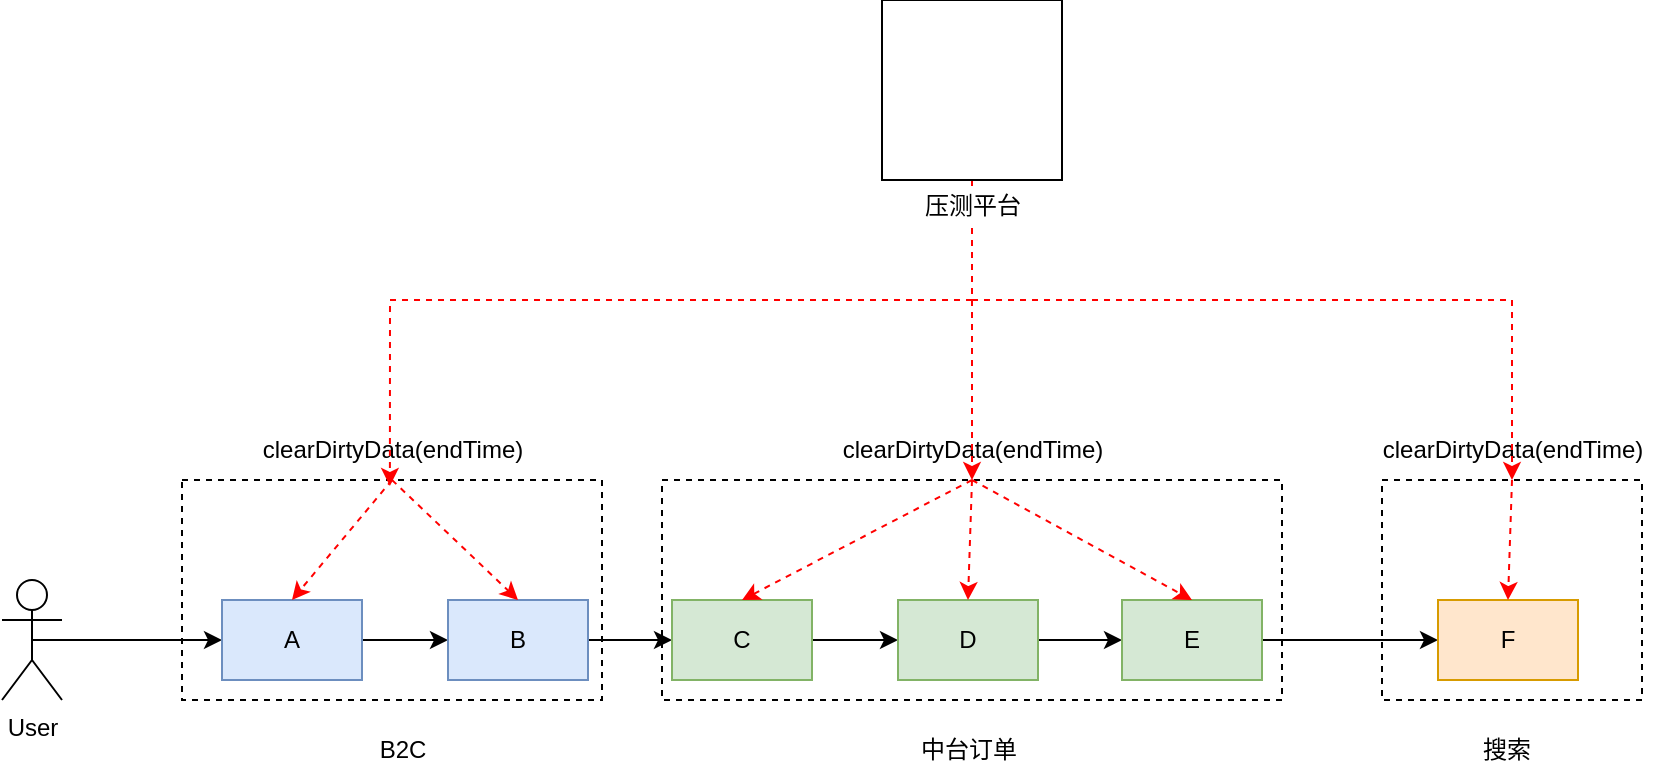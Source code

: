 <mxfile version="20.5.3" type="github">
  <diagram id="onqq4Maiqvh-qUwKiTgA" name="Page-1">
    <mxGraphModel dx="1014" dy="712" grid="0" gridSize="10" guides="0" tooltips="1" connect="1" arrows="1" fold="1" page="0" pageScale="1" pageWidth="827" pageHeight="1169" math="0" shadow="0">
      <root>
        <mxCell id="0" />
        <mxCell id="1" parent="0" />
        <mxCell id="DJqyfjHrV4xUOtq158uN-16" value="" style="rounded=0;whiteSpace=wrap;html=1;fillColor=none;dashed=1;" vertex="1" parent="1">
          <mxGeometry x="780" y="260" width="130" height="110" as="geometry" />
        </mxCell>
        <mxCell id="DJqyfjHrV4xUOtq158uN-15" value="" style="rounded=0;whiteSpace=wrap;html=1;fillColor=none;dashed=1;" vertex="1" parent="1">
          <mxGeometry x="420" y="260" width="310" height="110" as="geometry" />
        </mxCell>
        <mxCell id="DJqyfjHrV4xUOtq158uN-14" value="" style="rounded=0;whiteSpace=wrap;html=1;fillColor=none;dashed=1;" vertex="1" parent="1">
          <mxGeometry x="180" y="260" width="210" height="110" as="geometry" />
        </mxCell>
        <mxCell id="DJqyfjHrV4xUOtq158uN-7" style="edgeStyle=orthogonalEdgeStyle;rounded=0;orthogonalLoop=1;jettySize=auto;html=1;exitX=0.5;exitY=0.5;exitDx=0;exitDy=0;exitPerimeter=0;entryX=0;entryY=0.5;entryDx=0;entryDy=0;" edge="1" parent="1" source="DJqyfjHrV4xUOtq158uN-1" target="DJqyfjHrV4xUOtq158uN-2">
          <mxGeometry relative="1" as="geometry" />
        </mxCell>
        <mxCell id="DJqyfjHrV4xUOtq158uN-1" value="User" style="shape=umlActor;verticalLabelPosition=bottom;verticalAlign=top;html=1;outlineConnect=0;" vertex="1" parent="1">
          <mxGeometry x="90" y="310" width="30" height="60" as="geometry" />
        </mxCell>
        <mxCell id="DJqyfjHrV4xUOtq158uN-8" style="edgeStyle=orthogonalEdgeStyle;rounded=0;orthogonalLoop=1;jettySize=auto;html=1;exitX=1;exitY=0.5;exitDx=0;exitDy=0;entryX=0;entryY=0.5;entryDx=0;entryDy=0;" edge="1" parent="1" source="DJqyfjHrV4xUOtq158uN-2" target="DJqyfjHrV4xUOtq158uN-3">
          <mxGeometry relative="1" as="geometry" />
        </mxCell>
        <mxCell id="DJqyfjHrV4xUOtq158uN-2" value="A" style="rounded=0;whiteSpace=wrap;html=1;fillColor=#dae8fc;strokeColor=#6c8ebf;" vertex="1" parent="1">
          <mxGeometry x="200" y="320" width="70" height="40" as="geometry" />
        </mxCell>
        <mxCell id="DJqyfjHrV4xUOtq158uN-9" style="edgeStyle=orthogonalEdgeStyle;rounded=0;orthogonalLoop=1;jettySize=auto;html=1;exitX=1;exitY=0.5;exitDx=0;exitDy=0;entryX=0;entryY=0.5;entryDx=0;entryDy=0;" edge="1" parent="1" source="DJqyfjHrV4xUOtq158uN-3" target="DJqyfjHrV4xUOtq158uN-4">
          <mxGeometry relative="1" as="geometry" />
        </mxCell>
        <mxCell id="DJqyfjHrV4xUOtq158uN-3" value="B" style="rounded=0;whiteSpace=wrap;html=1;fillColor=#dae8fc;strokeColor=#6c8ebf;" vertex="1" parent="1">
          <mxGeometry x="313" y="320" width="70" height="40" as="geometry" />
        </mxCell>
        <mxCell id="DJqyfjHrV4xUOtq158uN-10" style="edgeStyle=orthogonalEdgeStyle;rounded=0;orthogonalLoop=1;jettySize=auto;html=1;exitX=1;exitY=0.5;exitDx=0;exitDy=0;entryX=0;entryY=0.5;entryDx=0;entryDy=0;" edge="1" parent="1" source="DJqyfjHrV4xUOtq158uN-4" target="DJqyfjHrV4xUOtq158uN-5">
          <mxGeometry relative="1" as="geometry" />
        </mxCell>
        <mxCell id="DJqyfjHrV4xUOtq158uN-4" value="C" style="rounded=0;whiteSpace=wrap;html=1;fillColor=#d5e8d4;strokeColor=#82b366;" vertex="1" parent="1">
          <mxGeometry x="425" y="320" width="70" height="40" as="geometry" />
        </mxCell>
        <mxCell id="DJqyfjHrV4xUOtq158uN-11" style="edgeStyle=orthogonalEdgeStyle;rounded=0;orthogonalLoop=1;jettySize=auto;html=1;exitX=1;exitY=0.5;exitDx=0;exitDy=0;entryX=0;entryY=0.5;entryDx=0;entryDy=0;" edge="1" parent="1" source="DJqyfjHrV4xUOtq158uN-5" target="DJqyfjHrV4xUOtq158uN-6">
          <mxGeometry relative="1" as="geometry" />
        </mxCell>
        <mxCell id="DJqyfjHrV4xUOtq158uN-5" value="D" style="rounded=0;whiteSpace=wrap;html=1;fillColor=#d5e8d4;strokeColor=#82b366;" vertex="1" parent="1">
          <mxGeometry x="538" y="320" width="70" height="40" as="geometry" />
        </mxCell>
        <mxCell id="DJqyfjHrV4xUOtq158uN-13" style="edgeStyle=orthogonalEdgeStyle;rounded=0;orthogonalLoop=1;jettySize=auto;html=1;exitX=1;exitY=0.5;exitDx=0;exitDy=0;entryX=0;entryY=0.5;entryDx=0;entryDy=0;" edge="1" parent="1" source="DJqyfjHrV4xUOtq158uN-6" target="DJqyfjHrV4xUOtq158uN-12">
          <mxGeometry relative="1" as="geometry" />
        </mxCell>
        <mxCell id="DJqyfjHrV4xUOtq158uN-6" value="E" style="rounded=0;whiteSpace=wrap;html=1;fillColor=#d5e8d4;strokeColor=#82b366;" vertex="1" parent="1">
          <mxGeometry x="650" y="320" width="70" height="40" as="geometry" />
        </mxCell>
        <mxCell id="DJqyfjHrV4xUOtq158uN-12" value="F" style="rounded=0;whiteSpace=wrap;html=1;fillColor=#ffe6cc;strokeColor=#d79b00;" vertex="1" parent="1">
          <mxGeometry x="808" y="320" width="70" height="40" as="geometry" />
        </mxCell>
        <mxCell id="DJqyfjHrV4xUOtq158uN-17" value="B2C" style="text;html=1;align=center;verticalAlign=middle;resizable=0;points=[];autosize=1;strokeColor=none;fillColor=none;" vertex="1" parent="1">
          <mxGeometry x="265" y="380" width="50" height="30" as="geometry" />
        </mxCell>
        <mxCell id="DJqyfjHrV4xUOtq158uN-18" value="中台订单" style="text;html=1;align=center;verticalAlign=middle;resizable=0;points=[];autosize=1;strokeColor=none;fillColor=none;" vertex="1" parent="1">
          <mxGeometry x="538" y="380" width="70" height="30" as="geometry" />
        </mxCell>
        <mxCell id="DJqyfjHrV4xUOtq158uN-19" value="搜索" style="text;html=1;align=center;verticalAlign=middle;resizable=0;points=[];autosize=1;strokeColor=none;fillColor=none;" vertex="1" parent="1">
          <mxGeometry x="817" y="380" width="50" height="30" as="geometry" />
        </mxCell>
        <mxCell id="DJqyfjHrV4xUOtq158uN-28" value="&lt;span style=&quot;&quot;&gt;clearDirtyData(endTime)&lt;/span&gt;" style="text;html=1;align=center;verticalAlign=middle;resizable=0;points=[];autosize=1;strokeColor=none;fillColor=none;" vertex="1" parent="1">
          <mxGeometry x="210" y="230" width="150" height="30" as="geometry" />
        </mxCell>
        <mxCell id="DJqyfjHrV4xUOtq158uN-29" value="" style="endArrow=classic;html=1;rounded=0;exitX=0.5;exitY=0;exitDx=0;exitDy=0;entryX=0.5;entryY=0;entryDx=0;entryDy=0;dashed=1;strokeColor=#FF0000;" edge="1" parent="1" source="DJqyfjHrV4xUOtq158uN-14" target="DJqyfjHrV4xUOtq158uN-2">
          <mxGeometry width="50" height="50" relative="1" as="geometry">
            <mxPoint x="285" y="242" as="sourcePoint" />
            <mxPoint x="290" y="550" as="targetPoint" />
          </mxGeometry>
        </mxCell>
        <mxCell id="DJqyfjHrV4xUOtq158uN-31" value="&lt;span style=&quot;&quot;&gt;clearDirtyData(endTime)&lt;/span&gt;" style="text;html=1;align=center;verticalAlign=middle;resizable=0;points=[];autosize=1;strokeColor=none;fillColor=none;" vertex="1" parent="1">
          <mxGeometry x="500" y="230" width="150" height="30" as="geometry" />
        </mxCell>
        <mxCell id="DJqyfjHrV4xUOtq158uN-33" value="" style="endArrow=classic;html=1;rounded=0;entryX=0.5;entryY=0;entryDx=0;entryDy=0;dashed=1;strokeColor=#FF0000;" edge="1" parent="1" target="DJqyfjHrV4xUOtq158uN-3">
          <mxGeometry width="50" height="50" relative="1" as="geometry">
            <mxPoint x="285" y="260" as="sourcePoint" />
            <mxPoint x="245" y="330" as="targetPoint" />
          </mxGeometry>
        </mxCell>
        <mxCell id="DJqyfjHrV4xUOtq158uN-34" value="" style="endArrow=classic;html=1;rounded=0;exitX=0.5;exitY=0;exitDx=0;exitDy=0;entryX=0.5;entryY=0;entryDx=0;entryDy=0;dashed=1;strokeColor=#FF0000;" edge="1" parent="1" source="DJqyfjHrV4xUOtq158uN-15" target="DJqyfjHrV4xUOtq158uN-4">
          <mxGeometry width="50" height="50" relative="1" as="geometry">
            <mxPoint x="295" y="270" as="sourcePoint" />
            <mxPoint x="245" y="330" as="targetPoint" />
          </mxGeometry>
        </mxCell>
        <mxCell id="DJqyfjHrV4xUOtq158uN-35" value="" style="endArrow=classic;html=1;rounded=0;exitX=0.5;exitY=0;exitDx=0;exitDy=0;entryX=0.5;entryY=0;entryDx=0;entryDy=0;dashed=1;strokeColor=#FF0000;" edge="1" parent="1" source="DJqyfjHrV4xUOtq158uN-15" target="DJqyfjHrV4xUOtq158uN-5">
          <mxGeometry width="50" height="50" relative="1" as="geometry">
            <mxPoint x="575" y="270" as="sourcePoint" />
            <mxPoint x="470" y="330" as="targetPoint" />
          </mxGeometry>
        </mxCell>
        <mxCell id="DJqyfjHrV4xUOtq158uN-36" value="" style="endArrow=classic;html=1;rounded=0;exitX=0.5;exitY=0;exitDx=0;exitDy=0;entryX=0.5;entryY=0;entryDx=0;entryDy=0;dashed=1;strokeColor=#FF0000;" edge="1" parent="1" source="DJqyfjHrV4xUOtq158uN-15" target="DJqyfjHrV4xUOtq158uN-6">
          <mxGeometry width="50" height="50" relative="1" as="geometry">
            <mxPoint x="585" y="270" as="sourcePoint" />
            <mxPoint x="583" y="330" as="targetPoint" />
          </mxGeometry>
        </mxCell>
        <mxCell id="DJqyfjHrV4xUOtq158uN-37" value="" style="endArrow=classic;html=1;rounded=0;exitX=0.5;exitY=0;exitDx=0;exitDy=0;dashed=1;strokeColor=#FF0000;entryX=0.5;entryY=0;entryDx=0;entryDy=0;" edge="1" parent="1" source="DJqyfjHrV4xUOtq158uN-16" target="DJqyfjHrV4xUOtq158uN-12">
          <mxGeometry width="50" height="50" relative="1" as="geometry">
            <mxPoint x="585" y="270" as="sourcePoint" />
            <mxPoint x="750" y="430" as="targetPoint" />
          </mxGeometry>
        </mxCell>
        <mxCell id="DJqyfjHrV4xUOtq158uN-38" value="&lt;span style=&quot;&quot;&gt;clearDirtyData(endTime)&lt;/span&gt;" style="text;html=1;align=center;verticalAlign=middle;resizable=0;points=[];autosize=1;strokeColor=none;fillColor=none;" vertex="1" parent="1">
          <mxGeometry x="770" y="230" width="150" height="30" as="geometry" />
        </mxCell>
        <mxCell id="DJqyfjHrV4xUOtq158uN-42" style="edgeStyle=orthogonalEdgeStyle;rounded=0;orthogonalLoop=1;jettySize=auto;html=1;exitX=0.5;exitY=1;exitDx=0;exitDy=0;entryX=0.493;entryY=1.1;entryDx=0;entryDy=0;entryPerimeter=0;dashed=1;strokeColor=#FF0000;" edge="1" parent="1" source="DJqyfjHrV4xUOtq158uN-40" target="DJqyfjHrV4xUOtq158uN-28">
          <mxGeometry relative="1" as="geometry" />
        </mxCell>
        <mxCell id="DJqyfjHrV4xUOtq158uN-43" style="edgeStyle=orthogonalEdgeStyle;rounded=0;orthogonalLoop=1;jettySize=auto;html=1;exitX=0.5;exitY=1;exitDx=0;exitDy=0;dashed=1;strokeColor=#FF0000;" edge="1" parent="1" source="DJqyfjHrV4xUOtq158uN-40">
          <mxGeometry relative="1" as="geometry">
            <mxPoint x="575" y="260" as="targetPoint" />
          </mxGeometry>
        </mxCell>
        <mxCell id="DJqyfjHrV4xUOtq158uN-44" style="edgeStyle=orthogonalEdgeStyle;rounded=0;orthogonalLoop=1;jettySize=auto;html=1;exitX=0.5;exitY=1;exitDx=0;exitDy=0;dashed=1;strokeColor=#FF0000;" edge="1" parent="1" source="DJqyfjHrV4xUOtq158uN-40" target="DJqyfjHrV4xUOtq158uN-16">
          <mxGeometry relative="1" as="geometry">
            <Array as="points">
              <mxPoint x="575" y="170" />
              <mxPoint x="845" y="170" />
            </Array>
          </mxGeometry>
        </mxCell>
        <mxCell id="DJqyfjHrV4xUOtq158uN-40" value="" style="shape=image;verticalLabelPosition=bottom;labelBackgroundColor=default;verticalAlign=top;aspect=fixed;imageAspect=0;image=https://jmeter.zhuanspirit.com/pts/logo.svg;imageBorder=default;" vertex="1" parent="1">
          <mxGeometry x="530" y="20" width="90" height="90" as="geometry" />
        </mxCell>
        <mxCell id="DJqyfjHrV4xUOtq158uN-41" value="压测平台" style="text;html=1;align=center;verticalAlign=middle;resizable=0;points=[];autosize=1;strokeColor=none;fillColor=none;rounded=1;glass=0;labelBackgroundColor=#FFFFFF;" vertex="1" parent="1">
          <mxGeometry x="540" y="108" width="70" height="30" as="geometry" />
        </mxCell>
      </root>
    </mxGraphModel>
  </diagram>
</mxfile>
